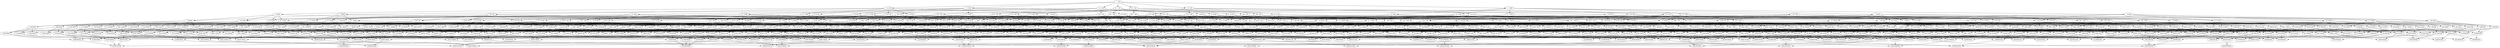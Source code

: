 digraph {
"X...OO.OX" -> "XX..OO.OX"
"X...OO.OX" -> "X..XOO.OX"
"X...OO.OX" -> "X...OOXOX"
"X...OO.OX" -> "X.X.OO.OX"
"OO..X.XOX" -> "OO..XOXOX"
"OO..X.XOX" -> "OO.OX.XOX"
"OO..X.XOX" -> "OOO.X.XOX"
"OXX.OO.OX" -> "OXXXOO.OX"
"OXX.OO.OX" -> "OXX.OOXOX"
"..OX.O.OX" -> "X.OX.O.OX"
"..OX.O.OX" -> "..OXXO.OX"
"..OX.O.OX" -> ".XOX.O.OX"
"..OX.O.OX" -> "..OX.OXOX"
"XOOO.X.OX" -> "XOOOXX.OX"
"XOOO.X.OX" -> "XOOO.XXOX"
"O..X.O.OX" -> "O..XXO.OX"
"O..X.O.OX" -> "O.XX.O.OX"
"O..X.O.OX" -> "OX.X.O.OX"
"O..X.O.OX" -> "O..X.OXOX"
"XO.....OX" -> "XOO....OX"
"XO.....OX" -> "XO.O...OX"
"XO.....OX" -> "XO..O..OX"
"XO.....OX" -> "XO...O.OX"
"XO.....OX" -> "XO....OOX"
"..XOO..OX" -> ".XXOO..OX"
"..XOO..OX" -> "..XOOX.OX"
"..XOO..OX" -> "X.XOO..OX"
"..XOO..OX" -> "..XOO.XOX"
"X.O..OXOX" -> "X.OO.OXOX"
"X.O..OXOX" -> "X.O.OOXOX"
"X.O..OXOX" -> "XOO..OXOX"
"O.OOX.XOX" -> "OXOOX.XOX"
"O.OOX.XOX" -> "O.OOXXXOX"
"..X.XOOOX" -> ".OX.XOOOX"
"..X.XOOOX" -> "..XOXOOOX"
"..X.XOOOX" -> "O.X.XOOOX"
".OXO..XOX" -> ".OXO.OXOX"
".OXO..XOX" -> ".OXOO.XOX"
".OXO..XOX" -> "OOXO..XOX"
"..O.OX.OX" -> "X.O.OX.OX"
"..O.OX.OX" -> "..O.OXXOX"
"..O.OX.OX" -> "..OXOX.OX"
"..O.OX.OX" -> ".XO.OX.OX"
"..OX...OX" -> "O.OX...OX"
"..OX...OX" -> ".OOX...OX"
"..OX...OX" -> "..OXO..OX"
"..OX...OX" -> "..OX.O.OX"
"..OX...OX" -> "..OX..OOX"
"..XXO.OOX" -> ".OXXO.OOX"
"..XXO.OOX" -> "O.XXO.OOX"
"..XXO.OOX" -> "..XXOOOOX"
"O.OO.XXOX" -> "OXOO.XXOX"
"O.OO.XXOX" -> "O.OOXXXOX"
"X.O.OX.OX" -> "X.O.OXOOX"
"X.O.OX.OX" -> "XOO.OX.OX"
"X.O.OX.OX" -> "X.OOOX.OX"
"O.X.X.OOX" -> "OOX.X.OOX"
"O.X.X.OOX" -> "O.X.XOOOX"
"O.X.X.OOX" -> "O.XOX.OOX"
"..O.X..OX" -> "O.O.X..OX"
"..O.X..OX" -> ".OO.X..OX"
"..O.X..OX" -> "..OOX..OX"
"..O.X..OX" -> "..O.XO.OX"
"..O.X..OX" -> "..O.X.OOX"
"X.O.O.XOX" -> "XOO.O.XOX"
"X.O.O.XOX" -> "X.OOO.XOX"
"X.O.O.XOX" -> "X.O.OOXOX"
".X....OOX" -> "OX....OOX"
".X....OOX" -> ".XO...OOX"
".X....OOX" -> ".X.O..OOX"
".X....OOX" -> ".X..O.OOX"
".X....OOX" -> ".X...OOOX"
"X..O..OOX" -> "X.XO..OOX"
"X..O..OOX" -> "X..OX.OOX"
"X..O..OOX" -> "XX.O..OOX"
"X..O..OOX" -> "X..O.XOOX"
"...XO..OX" -> "O..XO..OX"
"...XO..OX" -> ".O.XO..OX"
"...XO..OX" -> "..OXO..OX"
"...XO..OX" -> "...XOO.OX"
"...XO..OX" -> "...XO.OOX"
"OX.OXOXOX" -> "OXOOXOXOX"
"XOOO..XOX" -> "XOOOX.XOX"
"XOOO..XOX" -> "XOOO.XXOX"
".XOX.O.OX" -> "OXOX.O.OX"
".XOX.O.OX" -> ".XOXOO.OX"
".XOX.O.OX" -> ".XOX.OOOX"
"O...OXXOX" -> "OO..OXXOX"
"O...OXXOX" -> "O.O.OXXOX"
"O...OXXOX" -> "O..OOXXOX"
".....XOOX" -> "O....XOOX"
".....XOOX" -> ".O...XOOX"
".....XOOX" -> "..O..XOOX"
".....XOOX" -> "...O.XOOX"
".....XOOX" -> "....OXOOX"
".O...OXOX" -> "XO...OXOX"
".O...OXOX" -> ".O.X.OXOX"
".O...OXOX" -> ".OX..OXOX"
".O...OXOX" -> ".O..XOXOX"
"X.OX.OOOX" -> "XXOX.OOOX"
"X.OX.OOOX" -> "X.OXXOOOX"
".X.O..OOX" -> ".X.OX.OOX"
".X.O..OOX" -> ".XXO..OOX"
".X.O..OOX" -> ".X.O.XOOX"
".X.O..OOX" -> "XX.O..OOX"
"..OXO..OX" -> "..OXO.XOX"
"..OXO..OX" -> ".XOXO..OX"
"..OXO..OX" -> "..OXOX.OX"
"..OXO..OX" -> "X.OXO..OX"
"OOXXXO.OX" -> "OOXXXOOOX"
".X...O.OX" -> "OX...O.OX"
".X...O.OX" -> ".XO..O.OX"
".X...O.OX" -> ".X.O.O.OX"
".X...O.OX" -> ".X..OO.OX"
".X...O.OX" -> ".X...OOOX"
"OXOOX..OX" -> "OXOOX.XOX"
"OXOOX..OX" -> "OXOOXX.OX"
"OX.OX..OX" -> "OXOOX..OX"
"OX.OX..OX" -> "OX.OX.OOX"
"OX.OX..OX" -> "OX.OXO.OX"
"OOX..OXOX" -> "OOXX.OXOX"
"OOX..OXOX" -> "OOX.XOXOX"
"OXOO..XOX" -> "OXOOX.XOX"
"OXOO..XOX" -> "OXOO.XXOX"
"..X.O.OOX" -> "..X.OXOOX"
"..X.O.OOX" -> ".XX.O.OOX"
"..X.O.OOX" -> "..XXO.OOX"
"..X.O.OOX" -> "X.X.O.OOX"
"....OX.OX" -> "O...OX.OX"
"....OX.OX" -> ".O..OX.OX"
"....OX.OX" -> "..O.OX.OX"
"....OX.OX" -> "...OOX.OX"
"....OX.OX" -> "....OXOOX"
"OX.O...OX" -> "OXXO...OX"
"OX.O...OX" -> "OX.O.X.OX"
"OX.O...OX" -> "OX.O..XOX"
"OX.O...OX" -> "OX.OX..OX"
"X.XO.O.OX" -> "X.XO.OOOX"
"X.XO.O.OX" -> "XOXO.O.OX"
"X.XO.O.OX" -> "X.XOOO.OX"
".OOXX..OX" -> ".OOXX.OOX"
".OOXX..OX" -> ".OOXXO.OX"
".OOXX..OX" -> "OOOXX..OX"
"OO.XXOXOX" -> "OOOXXOXOX"
".OOOXX.OX" -> "XOOOXX.OX"
".OOOXX.OX" -> ".OOOXXXOX"
".XO....OX" -> "OXO....OX"
".XO....OX" -> ".XOO...OX"
".XO....OX" -> ".XO.O..OX"
".XO....OX" -> ".XO..O.OX"
".XO....OX" -> ".XO...OOX"
"O.XXOOXOX" -> "OOXXOOXOX"
"X..XOOOOX" -> "XX.XOOOOX"
"X..XOOOOX" -> "X.XXOOOOX"
"OXOXO..OX" -> "OXOXOX.OX"
"OXOXO..OX" -> "OXOXO.XOX"
"O....OXOX" -> "OX...OXOX"
"O....OXOX" -> "O.X..OXOX"
"O....OXOX" -> "O..X.OXOX"
"O....OXOX" -> "O...XOXOX"
"OO.XX..OX" -> "OO.XX.OOX"
"OO.XX..OX" -> "OO.XXO.OX"
"OO.XX..OX" -> "OOOXX..OX"
"OXO.XXOOX" -> "OXOOXXOOX"
".....OXOX" -> "O....OXOX"
".....OXOX" -> ".O...OXOX"
".....OXOX" -> "..O..OXOX"
".....OXOX" -> "...O.OXOX"
".....OXOX" -> "....OOXOX"
"XOO...XOX" -> "XOOO..XOX"
"XOO...XOX" -> "XOO.O.XOX"
"XOO...XOX" -> "XOO..OXOX"
"..OX.OXOX" -> "O.OX.OXOX"
"..OX.OXOX" -> "..OXOOXOX"
"..OX.OXOX" -> ".OOX.OXOX"
".X..OOXOX" -> "OX..OOXOX"
".X..OOXOX" -> ".X.OOOXOX"
".X..OOXOX" -> ".XO.OOXOX"
"XXO.OO.OX" -> "XXOXOO.OX"
"XXO.OO.OX" -> "XXO.OOXOX"
"..OXXOOOX" -> ".XOXXOOOX"
"..OXXOOOX" -> "X.OXXOOOX"
"...O.XOOX" -> ".X.O.XOOX"
"...O.XOOX" -> "..XO.XOOX"
"...O.XOOX" -> "X..O.XOOX"
"...O.XOOX" -> "...OXXOOX"
"O.X....OX" -> "OOX....OX"
"O.X....OX" -> "O.XO...OX"
"O.X....OX" -> "O.X.O..OX"
"O.X....OX" -> "O.X..O.OX"
"O.X....OX" -> "O.X...OOX"
"XOXO..OOX" -> "XOXOX.OOX"
"XOXO..OOX" -> "XOXO.XOOX"
".XOO..XOX" -> "OXOO..XOX"
".XOO..XOX" -> ".XOO.OXOX"
".XOO..XOX" -> ".XOOO.XOX"
"O..OX.XOX" -> "OO.OX.XOX"
"O..OX.XOX" -> "O.OOX.XOX"
"O..OX.XOX" -> "O..OXOXOX"
"XXOXOO.OX" -> "XXOXOOOOX"
"....OOXOX" -> "X...OOXOX"
"....OOXOX" -> "..X.OOXOX"
"....OOXOX" -> ".X..OOXOX"
"....OOXOX" -> "...XOOXOX"
"OXOO.X.OX" -> "OXOOXX.OX"
"OXOO.X.OX" -> "OXOO.XXOX"
"XXOO.XOOX" -> "XXOOOXOOX"
"O.XOX..OX" -> "O.XOXO.OX"
"O.XOX..OX" -> "O.XOX.OOX"
"O.XOX..OX" -> "OOXOX..OX"
"OXOX.O.OX" -> "OXOXXO.OX"
"OXOX.O.OX" -> "OXOX.OXOX"
"OO...XXOX" -> "OO..OXXOX"
"OO...XXOX" -> "OO.O.XXOX"
"OO...XXOX" -> "OOO..XXOX"
"O..XO.XOX" -> "O..XOOXOX"
"O..XO.XOX" -> "OO.XO.XOX"
"O..XO.XOX" -> "O.OXO.XOX"
"OX..XO.OX" -> "OXO.XO.OX"
"OX..XO.OX" -> "OX..XOOOX"
"OX..XO.OX" -> "OX.OXO.OX"
"....O..OX" -> "X...O..OX"
"....O..OX" -> ".X..O..OX"
"....O..OX" -> "..X.O..OX"
"....O..OX" -> "...XO..OX"
"....O..OX" -> "....OX.OX"
"....O..OX" -> "....O.XOX"
".XO.O.XOX" -> ".XOOO.XOX"
".XO.O.XOX" -> "OXO.O.XOX"
".XO.O.XOX" -> ".XO.OOXOX"
"OXO..X.OX" -> "OXOO.X.OX"
"OXO..X.OX" -> "OXO.OX.OX"
"OXO..X.OX" -> "OXO..XOOX"
"OXO..XOOX" -> "OXO.XXOOX"
"OXO..XOOX" -> "OXOX.XOOX"
".OX.XOOOX" -> "XOX.XOOOX"
".OX.XOOOX" -> ".OXXXOOOX"
"....XOOOX" -> ".X..XOOOX"
"....XOOOX" -> "..X.XOOOX"
"....XOOOX" -> "...XXOOOX"
"....XOOOX" -> "X...XOOOX"
"OXO.OX.OX" -> "OXO.OXXOX"
"OXO.OX.OX" -> "OXOXOX.OX"
".XX.O.OOX" -> ".XXOO.OOX"
".XX.O.OOX" -> "OXX.O.OOX"
".XX.O.OOX" -> ".XX.OOOOX"
"X.X.O.OOX" -> "XOX.O.OOX"
"X.X.O.OOX" -> "X.XOO.OOX"
"X.X.O.OOX" -> "X.X.OOOOX"
"OOXX.OXOX" -> "OOXXOOXOX"
"...OO.XOX" -> "X..OO.XOX"
"...OO.XOX" -> "..XOO.XOX"
"...OO.XOX" -> "...OOXXOX"
"...OO.XOX" -> ".X.OO.XOX"
".O....XOX" -> "OO....XOX"
".O....XOX" -> ".OO...XOX"
".O....XOX" -> ".O.O..XOX"
".O....XOX" -> ".O..O.XOX"
".O....XOX" -> ".O...OXOX"
"O..OXOXOX" -> "OX.OXOXOX"
"O..OXOXOX" -> "O.XOXOXOX"
"...OX.OOX" -> ".X.OX.OOX"
"...OX.OOX" -> "..XOX.OOX"
"...OX.OOX" -> "X..OX.OOX"
"...OX.OOX" -> "...OXXOOX"
".OX..O.OX" -> ".OX..OXOX"
".OX..O.OX" -> ".OXX.O.OX"
".OX..O.OX" -> ".OX.XO.OX"
".OX..O.OX" -> "XOX..O.OX"
"O....X.OX" -> "OO...X.OX"
"O....X.OX" -> "O.O..X.OX"
"O....X.OX" -> "O..O.X.OX"
"O....X.OX" -> "O...OX.OX"
"O....X.OX" -> "O....XOOX"
"O.OXO.XOX" -> "OXOXO.XOX"
"O.OXO.XOX" -> "O.OXOXXOX"
"O..XXOOOX" -> "OX.XXOOOX"
"O..XXOOOX" -> "O.XXXOOOX"
"XXOOO..OX" -> "XXOOO.XOX"
"XXOOO..OX" -> "XXOOOX.OX"
".XO..O.OX" -> ".XO..OXOX"
".XO..O.OX" -> ".XOX.O.OX"
".XO..O.OX" -> ".XO.XO.OX"
".XO..O.OX" -> "XXO..O.OX"
".XOO...OX" -> "XXOO...OX"
".XOO...OX" -> ".XOO.X.OX"
".XOO...OX" -> ".XOOX..OX"
".XOO...OX" -> ".XOO..XOX"
"X.X..OOOX" -> "X.XO.OOOX"
"X.X..OOOX" -> "X.X.OOOOX"
"X.X..OOOX" -> "XOX..OOOX"
"X.OOOX.OX" -> "X.OOOXXOX"
"X.OOOX.OX" -> "XXOOOX.OX"
"O.OX.XOOX" -> "OXOX.XOOX"
"O.OX.XOOX" -> "O.OXXXOOX"
".XOOXOXOX" -> "OXOOXOXOX"
".XO.OOXOX" -> ".XOXOOXOX"
".XO.OOXOX" -> "XXO.OOXOX"
".XXXOOOOX" -> "OXXXOOOOX"
"X.XOO..OX" -> "X.XOOO.OX"
"X.XOO..OX" -> "X.XOO.OOX"
"X.XOO..OX" -> "XOXOO..OX"
"OXO.X.OOX" -> "OXOXX.OOX"
"OXO.X.OOX" -> "OXO.XXOOX"
".O.O..XOX" -> ".O.O.XXOX"
".O.O..XOX" -> ".OXO..XOX"
".O.O..XOX" -> ".O.OX.XOX"
".O.O..XOX" -> "XO.O..XOX"
"..O.XO.OX" -> "X.O.XO.OX"
"..O.XO.OX" -> "..OXXO.OX"
"..O.XO.OX" -> "..O.XOXOX"
"..O.XO.OX" -> ".XO.XO.OX"
"OXX.O..OX" -> "OXX.O.OOX"
"OXX.O..OX" -> "OXXOO..OX"
"OXX.O..OX" -> "OXX.OO.OX"
"OXO.O.XOX" -> "OXO.OXXOX"
"OXO.O.XOX" -> "OXOXO.XOX"
"O.OXXO.OX" -> "OXOXXO.OX"
"O.OXXO.OX" -> "O.OXXOXOX"
"OX.OOXXOX" -> "OXOOOXXOX"
".OXX.O.OX" -> "OOXX.O.OX"
".OXX.O.OX" -> ".OXX.OOOX"
".OXX.O.OX" -> ".OXXOO.OX"
"XXOO..OOX" -> "XXOOX.OOX"
"XXOO..OOX" -> "XXOO.XOOX"
".OX.X.OOX" -> ".OX.XOOOX"
".OX.X.OOX" -> "OOX.X.OOX"
".OX.X.OOX" -> ".OXOX.OOX"
"OOX.XO.OX" -> "OOXXXO.OX"
"OOX.XO.OX" -> "OOX.XOXOX"
"...XO.OOX" -> "...XOXOOX"
"...XO.OOX" -> "X..XO.OOX"
"...XO.OOX" -> "..XXO.OOX"
"...XO.OOX" -> ".X.XO.OOX"
"OXO.XO.OX" -> "OXOXXO.OX"
"OXO.XO.OX" -> "OXO.XOXOX"
"OXXO.O.OX" -> "OXXO.OXOX"
"OXXO.O.OX" -> "OXXOXO.OX"
"X.X.OO.OX" -> "X.XOOO.OX"
"X.X.OO.OX" -> "X.X.OOOOX"
"X.X.OO.OX" -> "XOX.OO.OX"
"X....OOOX" -> "XX...OOOX"
"X....OOOX" -> "X..X.OOOX"
"X....OOOX" -> "X.X..OOOX"
"X....OOOX" -> "X...XOOOX"
"..OOX..OX" -> "X.OOX..OX"
"..OOX..OX" -> "..OOXX.OX"
"..OOX..OX" -> ".XOOX..OX"
"..OOX..OX" -> "..OOX.XOX"
".XXOO..OX" -> ".XXOO.OOX"
".XXOO..OX" -> ".XXOOO.OX"
".XXOO..OX" -> "OXXOO..OX"
".XOXXOOOX" -> "OXOXXOOOX"
"XO.O.X.OX" -> "XOOO.X.OX"
"XO.O.X.OX" -> "XO.O.XOOX"
"XO.O.X.OX" -> "XO.OOX.OX"
"..XO..OOX" -> "X.XO..OOX"
"..XO..OOX" -> "..XOX.OOX"
"..XO..OOX" -> "..XO.XOOX"
"..XO..OOX" -> ".XXO..OOX"
"O.OOXX.OX" -> "OXOOXX.OX"
"O.OOXX.OX" -> "O.OOXXXOX"
".X.O.O.OX" -> "XX.O.O.OX"
".X.O.O.OX" -> ".X.O.OXOX"
".X.O.O.OX" -> ".XXO.O.OX"
".X.O.O.OX" -> ".X.OXO.OX"
"X.O....OX" -> "XOO....OX"
"X.O....OX" -> "X.OO...OX"
"X.O....OX" -> "X.O.O..OX"
"X.O....OX" -> "X.O..O.OX"
"X.O....OX" -> "X.O...OOX"
".OXXXOOOX" -> "OOXXXOOOX"
"...XOOXOX" -> "O..XOOXOX"
"...XOOXOX" -> "..OXOOXOX"
"...XOOXOX" -> ".O.XOOXOX"
"X...OXOOX" -> "XO..OXOOX"
"X...OXOOX" -> "X.O.OXOOX"
"X...OXOOX" -> "X..OOXOOX"
"O.OX.X.OX" -> "O.OX.XOOX"
"O.OX.X.OX" -> "OOOX.X.OX"
"O.OX.X.OX" -> "O.OXOX.OX"
".OO..XXOX" -> ".OO.OXXOX"
".OO..XXOX" -> ".OOO.XXOX"
".OO..XXOX" -> "OOO..XXOX"
"X..OO..OX" -> "XX.OO..OX"
"X..OO..OX" -> "X..OOX.OX"
"X..OO..OX" -> "X..OO.XOX"
"X..OO..OX" -> "X.XOO..OX"
"X.X.OOOOX" -> "X.XXOOOOX"
"X.X.OOOOX" -> "XXX.OOOOX"
"..XOO.XOX" -> "O.XOO.XOX"
"..XOO.XOX" -> "..XOOOXOX"
"..XOO.XOX" -> ".OXOO.XOX"
"....XO.OX" -> "O...XO.OX"
"....XO.OX" -> ".O..XO.OX"
"....XO.OX" -> "..O.XO.OX"
"....XO.OX" -> "...OXO.OX"
"....XO.OX" -> "....XOOOX"
".OO.X.XOX" -> ".OOOX.XOX"
".OO.X.XOX" -> "OOO.X.XOX"
".OO.X.XOX" -> ".OO.XOXOX"
"XO...O.OX" -> "XO...OXOX"
"XO...O.OX" -> "XO..XO.OX"
"XO...O.OX" -> "XO.X.O.OX"
"XO...O.OX" -> "XOX..O.OX"
"OX.OO.XOX" -> "OX.OOXXOX"
"OX.OO.XOX" -> "OXXOO.XOX"
"OXO...XOX" -> "OXOO..XOX"
"OXO...XOX" -> "OXO.O.XOX"
"OXO...XOX" -> "OXO..OXOX"
"X.O..XOOX" -> "X.O.OXOOX"
"X.O..XOOX" -> "XOO..XOOX"
"X.O..XOOX" -> "X.OO.XOOX"
"..O.X.OOX" -> "X.O.X.OOX"
"..O.X.OOX" -> "..O.XXOOX"
"..O.X.OOX" -> "..OXX.OOX"
"..O.X.OOX" -> ".XO.X.OOX"
"OO..XXOOX" -> "OOX.XXOOX"
"OO..XXOOX" -> "OO.XXXOOX"
".XX.OO.OX" -> ".XX.OOOOX"
".XX.OO.OX" -> ".XXOOO.OX"
".XX.OO.OX" -> "OXX.OO.OX"
".XO..XOOX" -> ".XOO.XOOX"
".XO..XOOX" -> "OXO..XOOX"
".XO..XOOX" -> ".XO.OXOOX"
".O..X..OX" -> "OO..X..OX"
".O..X..OX" -> ".OO.X..OX"
".O..X..OX" -> ".O.OX..OX"
".O..X..OX" -> ".O..XO.OX"
".O..X..OX" -> ".O..X.OOX"
"XOOO.XXOX" -> "XOOOOXXOX"
"OX.X.O.OX" -> "OX.XOO.OX"
"OX.X.O.OX" -> "OX.X.OOOX"
"OX.X.O.OX" -> "OXOX.O.OX"
"OX.XOO.OX" -> "OXXXOO.OX"
"OX.XOO.OX" -> "OX.XOOXOX"
"O.OXOXXOX" -> "OOOXOXXOX"
"XO.X..OOX" -> "XO.X.OOOX"
"XO.X..OOX" -> "XO.XO.OOX"
"XO.X..OOX" -> "XOOX..OOX"
"XX..O.OOX" -> "XX.OO.OOX"
"XX..O.OOX" -> "XXO.O.OOX"
"XX..O.OOX" -> "XX..OOOOX"
"OXO....OX" -> "OXO...XOX"
"OXO....OX" -> "OXOX...OX"
"OXO....OX" -> "OXO..X.OX"
"OXO....OX" -> "OXO.X..OX"
"O..O.X.OX" -> "OX.O.X.OX"
"O..O.X.OX" -> "O.XO.X.OX"
"O..O.X.OX" -> "O..O.XXOX"
"O..O.X.OX" -> "O..OXX.OX"
".XOOO.XOX" -> ".XOOOXXOX"
".XOOO.XOX" -> "XXOOO.XOX"
".....O.OX" -> "X....O.OX"
".....O.OX" -> ".X...O.OX"
".....O.OX" -> "..X..O.OX"
".....O.OX" -> "...X.O.OX"
".....O.OX" -> "....XO.OX"
".....O.OX" -> ".....OXOX"
"O.O..X.OX" -> "O.O..XXOX"
"O.O..X.OX" -> "OXO..X.OX"
"O.O..X.OX" -> "O.O.XX.OX"
"O.O..X.OX" -> "O.OX.X.OX"
"..X.OOXOX" -> "O.X.OOXOX"
"..X.OOXOX" -> "..XOOOXOX"
"..X.OOXOX" -> ".OX.OOXOX"
"O..XX.OOX" -> "OO.XX.OOX"
"O..XX.OOX" -> "O.OXX.OOX"
"O..XX.OOX" -> "O..XXOOOX"
"O...XOXOX" -> "OO..XOXOX"
"O...XOXOX" -> "O.O.XOXOX"
"O...XOXOX" -> "O..OXOXOX"
".OOX.XOOX" -> "XOOX.XOOX"
".OOX.XOOX" -> ".OOXXXOOX"
"OOXX..OOX" -> "OOXXX.OOX"
"OOXX..OOX" -> "OOXX.XOOX"
"..XO.O.OX" -> ".XXO.O.OX"
"..XO.O.OX" -> "..XO.OXOX"
"..XO.O.OX" -> "..XOXO.OX"
"..XO.O.OX" -> "X.XO.O.OX"
"XXOOOX.OX" -> "XXOOOXOOX"
".OOX..XOX" -> ".OOX.OXOX"
".OOX..XOX" -> ".OOXO.XOX"
".OOX..XOX" -> "OOOX..XOX"
".OXO.OXOX" -> ".OXOXOXOX"
".OXO.OXOX" -> "XOXO.OXOX"
"OO...X.OX" -> "OOX..X.OX"
"OO...X.OX" -> "OO..XX.OX"
"OO...X.OX" -> "OO.X.X.OX"
"OO...X.OX" -> "OO...XXOX"
".XOOX.OOX" -> "XXOOX.OOX"
".XOOX.OOX" -> ".XOOXXOOX"
".XOX..OOX" -> "OXOX..OOX"
".XOX..OOX" -> ".XOX.OOOX"
".XOX..OOX" -> ".XOXO.OOX"
"XXOO...OX" -> "XXOO..OOX"
"XXOO...OX" -> "XXOO.O.OX"
"XXOO...OX" -> "XXOOO..OX"
"X.OXOO.OX" -> "X.OXOOXOX"
"X.OXOO.OX" -> "XXOXOO.OX"
"OX..O.XOX" -> "OX.OO.XOX"
"OX..O.XOX" -> "OXO.O.XOX"
"OX..O.XOX" -> "OX..OOXOX"
".OXX.OOOX" -> "XOXX.OOOX"
".OXX.OOOX" -> ".OXXXOOOX"
"O.O.X.XOX" -> "OOO.X.XOX"
"O.O.X.XOX" -> "O.O.XOXOX"
"O.O.X.XOX" -> "O.OOX.XOX"
".OXOX.OOX" -> "XOXOX.OOX"
".OXOX.OOX" -> ".OXOXXOOX"
"O.O..XXOX" -> "O.O.OXXOX"
"O.O..XXOX" -> "OOO..XXOX"
"O.O..XXOX" -> "O.OO.XXOX"
".O.X...OX" -> "OO.X...OX"
".O.X...OX" -> ".OOX...OX"
".O.X...OX" -> ".O.XO..OX"
".O.X...OX" -> ".O.X.O.OX"
".O.X...OX" -> ".O.X..OOX"
"X.OXO..OX" -> "XOOXO..OX"
"X.OXO..OX" -> "X.OXO.OOX"
"X.OXO..OX" -> "X.OXOO.OX"
"O..OXX.OX" -> "OO.OXX.OX"
"O..OXX.OX" -> "O.OOXX.OX"
"O..OXX.OX" -> "O..OXXOOX"
"X.OX.O.OX" -> "X.OXOO.OX"
"X.OX.O.OX" -> "X.OX.OOOX"
"X.OX.O.OX" -> "XOOX.O.OX"
"OXX..O.OX" -> "OXXO.O.OX"
"OXX..O.OX" -> "OXX.OO.OX"
"OXX..O.OX" -> "OXX..OOOX"
"...XXOOOX" -> "..OXXOOOX"
"...XXOOOX" -> ".O.XXOOOX"
"...XXOOOX" -> "O..XXOOOX"
"O..OOXXOX" -> "OX.OOXXOX"
"O..OOXXOX" -> "O.XOOXXOX"
"X.O...OOX" -> "X.O..XOOX"
"X.O...OOX" -> "X.OX..OOX"
"X.O...OOX" -> "X.O.X.OOX"
"X.O...OOX" -> "XXO...OOX"
"O.XOO.XOX" -> "O.XOOXXOX"
"O.XOO.XOX" -> "OXXOO.XOX"
"O.....XOX" -> "OO....XOX"
"O.....XOX" -> "O.O...XOX"
"O.....XOX" -> "O..O..XOX"
"O.....XOX" -> "O...O.XOX"
"O.....XOX" -> "O....OXOX"
"..OXO.XOX" -> ".OOXO.XOX"
"..OXO.XOX" -> "..OXOOXOX"
"..OXO.XOX" -> "O.OXO.XOX"
"O..XOX.OX" -> "O..XOXOOX"
"O..XOX.OX" -> "OO.XOX.OX"
"O..XOX.OX" -> "O.OXOX.OX"
"OOX....OX" -> "OOXX...OX"
"OOX....OX" -> "OOX..X.OX"
"OOX....OX" -> "OOX.X..OX"
"OOX....OX" -> "OOX...XOX"
"O.O.XOXOX" -> "OXO.XOXOX"
"O.O.XOXOX" -> "O.OXXOXOX"
"O.OXX.OOX" -> "OXOXX.OOX"
"O.OXX.OOX" -> "O.OXXXOOX"
"....X.OOX" -> "O...X.OOX"
"....X.OOX" -> ".O..X.OOX"
"....X.OOX" -> "..O.X.OOX"
"....X.OOX" -> "...OX.OOX"
"....X.OOX" -> "....XOOOX"
"O.XXOO.OX" -> "OXXXOO.OX"
"O.XXOO.OX" -> "O.XXOOXOX"
".OO.XX.OX" -> ".OO.XXOOX"
".OO.XX.OX" -> ".OOOXX.OX"
".OO.XX.OX" -> "OOO.XX.OX"
".O.OXXOOX" -> "XO.OXXOOX"
".O.OXXOOX" -> ".OXOXXOOX"
".X..OXOOX" -> ".X.OOXOOX"
".X..OXOOX" -> ".XO.OXOOX"
".X..OXOOX" -> "OX..OXOOX"
"X.XO.OOOX" -> "XXXO.OOOX"
"X.XO.OOOX" -> "X.XOXOOOX"
".......OX" -> "O......OX"
".......OX" -> ".O.....OX"
".......OX" -> "..O....OX"
".......OX" -> "...O...OX"
".......OX" -> "....O..OX"
".......OX" -> ".....O.OX"
".......OX" -> "......OOX"
"OO....XOX" -> "OO.X..XOX"
"OO....XOX" -> "OO..X.XOX"
"OO....XOX" -> "OOX...XOX"
"OO....XOX" -> "OO...XXOX"
"OX...OXOX" -> "OX..OOXOX"
"OX...OXOX" -> "OX.O.OXOX"
"OX...OXOX" -> "OXO..OXOX"
".O.XX.OOX" -> "OO.XX.OOX"
".O.XX.OOX" -> ".O.XXOOOX"
".O.XX.OOX" -> ".OOXX.OOX"
"OXXOO..OX" -> "OXXOO.XOX"
"OXXOO..OX" -> "OXXOOX.OX"
"...XOO.OX" -> "X..XOO.OX"
"...XOO.OX" -> "..XXOO.OX"
"...XOO.OX" -> ".X.XOO.OX"
"...XOO.OX" -> "...XOOXOX"
"OX.XOOXOX" -> "OXOXOOXOX"
"..OO..XOX" -> "X.OO..XOX"
"..OO..XOX" -> "..OOX.XOX"
"..OO..XOX" -> "..OO.XXOX"
"..OO..XOX" -> ".XOO..XOX"
"O...O.XOX" -> "O..XO.XOX"
"O...O.XOX" -> "OX..O.XOX"
"O...O.XOX" -> "O.X.O.XOX"
"O...O.XOX" -> "O...OXXOX"
"...O..XOX" -> "O..O..XOX"
"...O..XOX" -> ".O.O..XOX"
"...O..XOX" -> "..OO..XOX"
"...O..XOX" -> "...OO.XOX"
"...O..XOX" -> "...O.OXOX"
"OXX.OOXOX" -> "OXXOOOXOX"
"....OXOOX" -> "...XOXOOX"
"....OXOOX" -> ".X..OXOOX"
"....OXOOX" -> "..X.OXOOX"
"....OXOOX" -> "X...OXOOX"
"X.OO.XOOX" -> "X.OOXXOOX"
"X.OO.XOOX" -> "XXOO.XOOX"
"OX..X.OOX" -> "OX.OX.OOX"
"OX..X.OOX" -> "OX..XOOOX"
"OX..X.OOX" -> "OXO.X.OOX"
"XO.X.OOOX" -> "XOXX.OOOX"
"XO.X.OOOX" -> "XO.XXOOOX"
"..OXX.OOX" -> ".OOXX.OOX"
"..OXX.OOX" -> "O.OXX.OOX"
"..OXX.OOX" -> "..OXXOOOX"
"...XOXOOX" -> "..OXOXOOX"
"...XOXOOX" -> ".O.XOXOOX"
"...XOXOOX" -> "O..XOXOOX"
"X...O.OOX" -> "XX..O.OOX"
"X...O.OOX" -> "X...OXOOX"
"X...O.OOX" -> "X..XO.OOX"
"X...O.OOX" -> "X.X.O.OOX"
"OX.....OX" -> "OXO....OX"
"OX.....OX" -> "OX.O...OX"
"OX.....OX" -> "OX..O..OX"
"OX.....OX" -> "OX...O.OX"
"OX.....OX" -> "OX....OOX"
"OO.X.XOOX" -> "OO.XXXOOX"
"OO.X.XOOX" -> "OOXX.XOOX"
".XO.X.OOX" -> ".XO.XOOOX"
".XO.X.OOX" -> ".XOOX.OOX"
".XO.X.OOX" -> "OXO.X.OOX"
".XX.OOOOX" -> ".XXXOOOOX"
".XX.OOOOX" -> "XXX.OOOOX"
"OXOX...OX" -> "OXOX..OOX"
"OXOX...OX" -> "OXOX.O.OX"
"OXOX...OX" -> "OXOXO..OX"
"...X.OOOX" -> "X..X.OOOX"
"...X.OOOX" -> "..XX.OOOX"
"...X.OOOX" -> "...XXOOOX"
"...X.OOOX" -> ".X.X.OOOX"
"OX.X..OOX" -> "OXOX..OOX"
"OX.X..OOX" -> "OX.XO.OOX"
"OX.X..OOX" -> "OX.X.OOOX"
"OOXX...OX" -> "OOXX..OOX"
"OOXX...OX" -> "OOXX.O.OX"
"OOXX...OX" -> "OOXXO..OX"
".O.XXO.OX" -> ".O.XXOOOX"
".O.XXO.OX" -> "OO.XXO.OX"
".O.XXO.OX" -> ".OOXXO.OX"
"X..O.XOOX" -> "XO.O.XOOX"
"X..O.XOOX" -> "X.OO.XOOX"
"X..O.XOOX" -> "X..OOXOOX"
"...X..OOX" -> "O..X..OOX"
"...X..OOX" -> ".O.X..OOX"
"...X..OOX" -> "..OX..OOX"
"...X..OOX" -> "...XO.OOX"
"...X..OOX" -> "...X.OOOX"
"OO..X..OX" -> "OO.XX..OX"
"OO..X..OX" -> "OO..XX.OX"
"OO..X..OX" -> "OOX.X..OX"
"OO..X..OX" -> "OO..X.XOX"
"OO.OXXXOX" -> "OOOOXXXOX"
".XXOXOOOX" -> "OXXOXOOOX"
".OOOXXXOX" -> "OOOOXXXOX"
"XOO....OX" -> "XOO.X..OX"
"XOO....OX" -> "XOO..X.OX"
"XOO....OX" -> "XOOX...OX"
"XOO....OX" -> "XOO...XOX"
"XX.O.OOOX" -> "XXXO.OOOX"
"XX.O.OOOX" -> "XX.OXOOOX"
".O.OXOXOX" -> "XO.OXOXOX"
".O.OXOXOX" -> ".OXOXOXOX"
"..X.O..OX" -> "O.X.O..OX"
"..X.O..OX" -> ".OX.O..OX"
"..X.O..OX" -> "..XOO..OX"
"..X.O..OX" -> "..X.OO.OX"
"..X.O..OX" -> "..X.O.OOX"
".XO.O..OX" -> ".XO.O.XOX"
".XO.O..OX" -> "XXO.O..OX"
".XO.O..OX" -> ".XOXO..OX"
".XO.O..OX" -> ".XO.OX.OX"
"X..X.OOOX" -> "X..XOOOOX"
"X..X.OOOX" -> "X.OX.OOOX"
"X..X.OOOX" -> "XO.X.OOOX"
"O.X.O.XOX" -> "O.XOO.XOX"
"O.X.O.XOX" -> "O.X.OOXOX"
"O.X.O.XOX" -> "OOX.O.XOX"
"XOXO.OXOX" -> "XOXOOOXOX"
"XXOO.OXOX" -> "XXOOOOXOX"
"O.O.XXOOX" -> "OXO.XXOOX"
"O.O.XXOOX" -> "O.OXXXOOX"
"XO.X.O.OX" -> "XO.X.OOOX"
"XO.X.O.OX" -> "XOOX.O.OX"
"XO.X.O.OX" -> "XO.XOO.OX"
"O......OX" -> "OX.....OX"
"O......OX" -> "O.X....OX"
"O......OX" -> "O..X...OX"
"O......OX" -> "O...X..OX"
"O......OX" -> "O....X.OX"
"O......OX" -> "O.....XOX"
"XO...OXOX" -> "XO..OOXOX"
"XO...OXOX" -> "XO.O.OXOX"
"XO...OXOX" -> "XOO..OXOX"
"OOXO..XOX" -> "OOXOX.XOX"
"OOXO..XOX" -> "OOXO.XXOX"
"XX...OOOX" -> "XX..OOOOX"
"XX...OOOX" -> "XX.O.OOOX"
"XX...OOOX" -> "XXO..OOOX"
".XXO.OOOX" -> "XXXO.OOOX"
".XXO.OOOX" -> ".XXOXOOOX"
"...OXXOOX" -> "..OOXXOOX"
"...OXXOOX" -> ".O.OXXOOX"
"...OXXOOX" -> "O..OXXOOX"
"XX.OO.OOX" -> "XX.OOXOOX"
"XX.OO.OOX" -> "XXXOO.OOX"
"..XX.OOOX" -> "..XXOOOOX"
"..XX.OOOX" -> ".OXX.OOOX"
"..XX.OOOX" -> "O.XX.OOOX"
"..X.OO.OX" -> ".XX.OO.OX"
"..X.OO.OX" -> "..XXOO.OX"
"..X.OO.OX" -> "X.X.OO.OX"
"..X.OO.OX" -> "..X.OOXOX"
"X.XOO.OOX" -> "X.XOOXOOX"
"X.XOO.OOX" -> "XXXOO.OOX"
"X...OOXOX" -> "XO..OOXOX"
"X...OOXOX" -> "X.O.OOXOX"
"X...OOXOX" -> "X..OOOXOX"
"...OX..OX" -> "O..OX..OX"
"...OX..OX" -> ".O.OX..OX"
"...OX..OX" -> "..OOX..OX"
"...OX..OX" -> "...OXO.OX"
"...OX..OX" -> "...OX.OOX"
".XO.XO.OX" -> "OXO.XO.OX"
".XO.XO.OX" -> ".XO.XOOOX"
".XO.XO.OX" -> ".XOOXO.OX"
"X...O..OX" -> "XO..O..OX"
"X...O..OX" -> "X.O.O..OX"
"X...O..OX" -> "X..OO..OX"
"X...O..OX" -> "X...OO.OX"
"X...O..OX" -> "X...O.OOX"
"..O.XXOOX" -> ".OO.XXOOX"
"..O.XXOOX" -> "O.O.XXOOX"
"..O.XXOOX" -> "..OOXXOOX"
"OXXOO.XOX" -> "OXXOOOXOX"
"X.O.OOXOX" -> "X.OXOOXOX"
"X.O.OOXOX" -> "XXO.OOXOX"
"OXOXX.OOX" -> "OXOXXOOOX"
".XOO.X.OX" -> "OXOO.X.OX"
".XOO.X.OX" -> ".XOO.XOOX"
".XOO.X.OX" -> ".XOOOX.OX"
".XOXOOXOX" -> "OXOXOOXOX"
"O..O.XXOX" -> "OO.O.XXOX"
"O..O.XXOX" -> "O.OO.XXOX"
"O..O.XXOX" -> "O..OOXXOX"
"X..OOXOOX" -> "X.XOOXOOX"
"X..OOXOOX" -> "XX.OOXOOX"
".X...OOOX" -> "XX...OOOX"
".X...OOOX" -> ".XX..OOOX"
".X...OOOX" -> ".X..XOOOX"
".X...OOOX" -> ".X.X.OOOX"
"XO.O..XOX" -> "XO.OO.XOX"
"XO.O..XOX" -> "XOOO..XOX"
"XO.O..XOX" -> "XO.O.OXOX"
"O.OXXOXOX" -> "OOOXXOXOX"
".OOO.XXOX" -> "XOOO.XXOX"
".OOO.XXOX" -> ".OOOXXXOX"
".O...X.OX" -> "OO...X.OX"
".O...X.OX" -> ".OO..X.OX"
".O...X.OX" -> ".O.O.X.OX"
".O...X.OX" -> ".O..OX.OX"
".O...X.OX" -> ".O...XOOX"
".O.O.X.OX" -> ".O.O.XXOX"
".O.O.X.OX" -> "XO.O.X.OX"
".O.O.X.OX" -> ".O.OXX.OX"
".O.O.X.OX" -> ".OXO.X.OX"
"O.XXXOOOX" -> "OOXXXOOOX"
".XOX.OOOX" -> "XXOX.OOOX"
".XOX.OOOX" -> ".XOXXOOOX"
".O...XOOX" -> "XO...XOOX"
".O...XOOX" -> ".O.X.XOOX"
".O...XOOX" -> ".O..XXOOX"
".O...XOOX" -> ".OX..XOOX"
"OO.X.X.OX" -> "OOOX.X.OX"
"OO.X.X.OX" -> "OO.XOX.OX"
"OO.X.X.OX" -> "OO.X.XOOX"
".X.O...OX" -> "OX.O...OX"
".X.O...OX" -> ".XOO...OX"
".X.O...OX" -> ".X.OO..OX"
".X.O...OX" -> ".X.O.O.OX"
".X.O...OX" -> ".X.O..OOX"
"OXOXOX.OX" -> "OXOXOXOOX"
"XXO..OOOX" -> "XXOX.OOOX"
"XXO..OOOX" -> "XXO.XOOOX"
"OX..XOOOX" -> "OXX.XOOOX"
"OX..XOOOX" -> "OX.XXOOOX"
"O.XX.O.OX" -> "OOXX.O.OX"
"O.XX.O.OX" -> "O.XXOO.OX"
"O.XX.O.OX" -> "O.XX.OOOX"
"O.XOXO.OX" -> "OXXOXO.OX"
"O.XOXO.OX" -> "O.XOXOXOX"
".XOXOO.OX" -> "XXOXOO.OX"
".XOXOO.OX" -> ".XOXOOXOX"
"X..XOO.OX" -> "X..XOOOOX"
"X..XOO.OX" -> "X.OXOO.OX"
"X..XOO.OX" -> "XO.XOO.OX"
".O..X.OOX" -> "XO..X.OOX"
".O..X.OOX" -> ".O.XX.OOX"
".O..X.OOX" -> ".O..XXOOX"
".O..X.OOX" -> ".OX.X.OOX"
"O.OOXXXOX" -> "OOOOXXXOX"
"OXOXXO.OX" -> "OXOXXOOOX"
".OX...OOX" -> "XOX...OOX"
".OX...OOX" -> ".OX.X.OOX"
".OX...OOX" -> ".OX..XOOX"
".OX...OOX" -> ".OXX..OOX"
"OOXOX..OX" -> "OOXOXX.OX"
"OOXOX..OX" -> "OOXOX.XOX"
".X.O.OXOX" -> ".X.OOOXOX"
".X.O.OXOX" -> "OX.O.OXOX"
".X.O.OXOX" -> ".XOO.OXOX"
"OOX...XOX" -> "OOX.O.XOX"
"OOX...XOX" -> "OOX..OXOX"
"OOX...XOX" -> "OOXO..XOX"
"XX.OO..OX" -> "XX.OO.OOX"
"XX.OO..OX" -> "XX.OOO.OX"
"XX.OO..OX" -> "XXOOO..OX"
".O.XXOOOX" -> "XO.XXOOOX"
".O.XXOOOX" -> ".OXXXOOOX"
"OXO.X..OX" -> "OXOOX..OX"
"OXO.X..OX" -> "OXO.X.OOX"
"OXO.X..OX" -> "OXO.XO.OX"
"XOXX.OOOX" -> "XOXXOOOOX"
".XXO..OOX" -> "OXXO..OOX"
".XXO..OOX" -> ".XXO.OOOX"
".XXO..OOX" -> ".XXOO.OOX"
".O.OX..OX" -> ".O.OX.XOX"
".O.OX..OX" -> ".OXOX..OX"
".O.OX..OX" -> ".O.OXX.OX"
".O.OX..OX" -> "XO.OX..OX"
"O..XXO.OX" -> "OO.XXO.OX"
"O..XXO.OX" -> "O.OXXO.OX"
"O..XXO.OX" -> "O..XXOOOX"
"XX..OOOOX" -> "XX.XOOOOX"
"XX..OOOOX" -> "XXX.OOOOX"
"OO.X...OX" -> "OOXX...OX"
"OO.X...OX" -> "OO.XX..OX"
"OO.X...OX" -> "OO.X.X.OX"
"OO.X...OX" -> "OO.X..XOX"
"OX.X.OOOX" -> "OXXX.OOOX"
"OX.X.OOOX" -> "OX.XXOOOX"
"XX.OOXOOX" -> "XXOOOXOOX"
"OX.XO.OOX" -> "OXXXO.OOX"
"OX.XO.OOX" -> "OX.XOXOOX"
".OO..X.OX" -> ".OO.XX.OX"
".OO..X.OX" -> ".OOX.X.OX"
".OO..X.OX" -> "XOO..X.OX"
".OO..X.OX" -> ".OO..XXOX"
"..OO.X.OX" -> ".XOO.X.OX"
"..OO.X.OX" -> "..OOXX.OX"
"..OO.X.OX" -> "..OO.XXOX"
"..OO.X.OX" -> "X.OO.X.OX"
"..O.O.XOX" -> ".XO.O.XOX"
"..O.O.XOX" -> "..O.OXXOX"
"..O.O.XOX" -> "..OXO.XOX"
"..O.O.XOX" -> "X.O.O.XOX"
"O..X...OX" -> "OO.X...OX"
"O..X...OX" -> "O.OX...OX"
"O..X...OX" -> "O..XO..OX"
"O..X...OX" -> "O..X.O.OX"
"O..X...OX" -> "O..X..OOX"
"X.....OOX" -> "XO....OOX"
"X.....OOX" -> "X.O...OOX"
"X.....OOX" -> "X..O..OOX"
"X.....OOX" -> "X...O.OOX"
"X.....OOX" -> "X....OOOX"
".OOX...OX" -> ".OOXX..OX"
".OOX...OX" -> ".OOX.X.OX"
".OOX...OX" -> "XOOX...OX"
".OOX...OX" -> ".OOX..XOX"
".XOOOX.OX" -> ".XOOOXXOX"
".XOOOX.OX" -> "XXOOOX.OX"
".O..XOXOX" -> "OO..XOXOX"
".O..XOXOX" -> ".O.OXOXOX"
".O..XOXOX" -> ".OO.XOXOX"
"...O.OXOX" -> ".X.O.OXOX"
"...O.OXOX" -> "...OXOXOX"
"...O.OXOX" -> "..XO.OXOX"
"...O.OXOX" -> "X..O.OXOX"
"..OOXX.OX" -> "..OOXXOOX"
"..OOXX.OX" -> ".OOOXX.OX"
"..OOXX.OX" -> "O.OOXX.OX"
"..XOXO.OX" -> "..XOXOOOX"
"..XOXO.OX" -> ".OXOXO.OX"
"..XOXO.OX" -> "O.XOXO.OX"
"XX.O..OOX" -> "XXOO..OOX"
"XX.O..OOX" -> "XX.O.OOOX"
"XX.O..OOX" -> "XX.OO.OOX"
"O...XXOOX" -> "OO..XXOOX"
"O...XXOOX" -> "O.O.XXOOX"
"O...XXOOX" -> "O..OXXOOX"
".XOO.XOOX" -> ".XOOXXOOX"
".XOO.XOOX" -> "XXOO.XOOX"
"XXOO.O.OX" -> "XXOO.OXOX"
"XXOO.O.OX" -> "XXOOXO.OX"
".XOO.OXOX" -> "XXOO.OXOX"
".XOO.OXOX" -> ".XOOXOXOX"
".OO...XOX" -> "XOO...XOX"
".OO...XOX" -> ".OOX..XOX"
".OO...XOX" -> ".OO.X.XOX"
".OO...XOX" -> ".OO..XXOX"
".OOX.OXOX" -> ".OOXXOXOX"
".OOX.OXOX" -> "XOOX.OXOX"
"..X...OOX" -> "O.X...OOX"
"..X...OOX" -> ".OX...OOX"
"..X...OOX" -> "..XO..OOX"
"..X...OOX" -> "..X.O.OOX"
"..X...OOX" -> "..X..OOOX"
"..OOXOXOX" -> "X.OOXOXOX"
"..OOXOXOX" -> ".XOOXOXOX"
"OX..O..OX" -> "OXX.O..OX"
"OX..O..OX" -> "OX..O.XOX"
"OX..O..OX" -> "OX.XO..OX"
"OX..O..OX" -> "OX..OX.OX"
".XOOOXXOX" -> "OXOOOXXOX"
".O..XO.OX" -> ".OX.XO.OX"
".O..XO.OX" -> ".O.XXO.OX"
".O..XO.OX" -> "XO..XO.OX"
".O..XO.OX" -> ".O..XOXOX"
".XO.XOOOX" -> "XXO.XOOOX"
".XO.XOOOX" -> ".XOXXOOOX"
"OX.O.OXOX" -> "OXXO.OXOX"
"OX.O.OXOX" -> "OX.OXOXOX"
"XOXO.O.OX" -> "XOXOXO.OX"
"XOXO.O.OX" -> "XOXO.OXOX"
"O...OX.OX" -> "O...OXXOX"
"O...OX.OX" -> "O..XOX.OX"
"O...OX.OX" -> "O.X.OX.OX"
"O...OX.OX" -> "OX..OX.OX"
"O..O..XOX" -> "O..OX.XOX"
"O..O..XOX" -> "O.XO..XOX"
"O..O..XOX" -> "O..O.XXOX"
"O..O..XOX" -> "OX.O..XOX"
".OXX..OOX" -> "OOXX..OOX"
".OXX..OOX" -> ".OXX.OOOX"
".OXX..OOX" -> ".OXXO.OOX"
".X..XOOOX" -> ".X.OXOOOX"
".X..XOOOX" -> ".XO.XOOOX"
".X..XOOOX" -> "OX..XOOOX"
"OXO.XOXOX" -> "OXOOXOXOX"
"XOX..OOOX" -> "XOXX.OOOX"
"XOX..OOOX" -> "XOX.XOOOX"
".X.OX.OOX" -> ".X.OXOOOX"
".X.OX.OOX" -> "OX.OX.OOX"
".X.OX.OOX" -> ".XOOX.OOX"
"...OOX.OX" -> ".X.OOX.OX"
"...OOX.OX" -> "..XOOX.OX"
"...OOX.OX" -> "...OOXXOX"
"...OOX.OX" -> "X..OOX.OX"
"OX.O.X.OX" -> "OX.O.XOOX"
"OX.O.X.OX" -> "OXOO.X.OX"
"OX.O.X.OX" -> "OX.OOX.OX"
".OXOX..OX" -> ".OXOX.OOX"
".OXOX..OX" -> ".OXOXO.OX"
".OXOX..OX" -> "OOXOX..OX"
"OXX.O.OOX" -> "OXXXO.OOX"
"OXX.O.OOX" -> "OXX.OXOOX"
".X..O.OOX" -> ".X..OXOOX"
".X..O.OOX" -> "XX..O.OOX"
".X..O.OOX" -> ".XX.O.OOX"
".X..O.OOX" -> ".X.XO.OOX"
".XOOX..OX" -> "OXOOX..OX"
".XOOX..OX" -> ".XOOX.OOX"
".XOOX..OX" -> ".XOOXO.OX"
"OX.XXOOOX" -> "OXOXXOOOX"
".OO.X..OX" -> "XOO.X..OX"
".OO.X..OX" -> ".OOXX..OX"
".OO.X..OX" -> ".OO.XX.OX"
".OO.X..OX" -> ".OO.X.XOX"
".OX..OXOX" -> ".OXO.OXOX"
".OX..OXOX" -> "OOX..OXOX"
".OX..OXOX" -> ".OX.OOXOX"
".X.OOX.OX" -> "OX.OOX.OX"
".X.OOX.OX" -> ".X.OOXOOX"
".X.OOX.OX" -> ".XOOOX.OX"
"O.O.XX.OX" -> "O.O.XXOOX"
"O.O.XX.OX" -> "OOO.XX.OX"
"O.O.XX.OX" -> "O.OOXX.OX"
".OO.XOXOX" -> "XOO.XOXOX"
".OO.XOXOX" -> ".OOXXOXOX"
"OOX.X..OX" -> "OOX.XO.OX"
"OOX.X..OX" -> "OOX.X.OOX"
"OOX.X..OX" -> "OOXOX..OX"
"X.XXOOOOX" -> "XOXXOOOOX"
"..OOOXXOX" -> ".XOOOXXOX"
"..OOOXXOX" -> "X.OOOXXOX"
"XO....OOX" -> "XOX...OOX"
"XO....OOX" -> "XO.X..OOX"
"XO....OOX" -> "XO...XOOX"
"XO....OOX" -> "XO..X.OOX"
"XOOX.XOOX" -> "XOOXOXOOX"
"O.X.XOOOX" -> "OXX.XOOOX"
"O.X.XOOOX" -> "O.XXXOOOX"
"XX..OO.OX" -> "XX..OOOOX"
"XX..OO.OX" -> "XX.OOO.OX"
"XX..OO.OX" -> "XXO.OO.OX"
"..O.OXXOX" -> ".OO.OXXOX"
"..O.OXXOX" -> "O.O.OXXOX"
"..O.OXXOX" -> "..OOOXXOX"
"..O....OX" -> "X.O....OX"
"..O....OX" -> ".XO....OX"
"..O....OX" -> "..OX...OX"
"..O....OX" -> "..O.X..OX"
"..O....OX" -> "..O..X.OX"
"..O....OX" -> "..O...XOX"
"O.OXOX.OX" -> "OXOXOX.OX"
"O.OXOX.OX" -> "O.OXOXXOX"
"..XXOOOOX" -> ".XXXOOOOX"
"..XXOOOOX" -> "X.XXOOOOX"
"X.OO..XOX" -> "XOOO..XOX"
"X.OO..XOX" -> "X.OOO.XOX"
"X.OO..XOX" -> "X.OO.OXOX"
"XXO.O..OX" -> "XXO.O.OOX"
"XXO.O..OX" -> "XXOOO..OX"
"XXO.O..OX" -> "XXO.OO.OX"
"XOO..X.OX" -> "XOOO.X.OX"
"XOO..X.OX" -> "XOO.OX.OX"
"XOO..X.OX" -> "XOO..XOOX"
"OX...O.OX" -> "OX...OXOX"
"OX...O.OX" -> "OX.X.O.OX"
"OX...O.OX" -> "OXX..O.OX"
"OX...O.OX" -> "OX..XO.OX"
".O.X..OOX" -> "XO.X..OOX"
".O.X..OOX" -> ".O.XX.OOX"
".O.X..OOX" -> ".O.X.XOOX"
".O.X..OOX" -> ".OXX..OOX"
"X.OO.OXOX" -> "XXOO.OXOX"
"X.OO.OXOX" -> "X.OOXOXOX"
"..OXXO.OX" -> "..OXXOOOX"
"..OXXO.OX" -> ".OOXXO.OX"
"..OXXO.OX" -> "O.OXXO.OX"
"OO.XX.OOX" -> "OOXXX.OOX"
"OO.XX.OOX" -> "OO.XXXOOX"
"O.XO...OX" -> "OXXO...OX"
"O.XO...OX" -> "O.XO.X.OX"
"O.XO...OX" -> "O.XOX..OX"
"O.XO...OX" -> "O.XO..XOX"
".XO..OXOX" -> ".XO.OOXOX"
".XO..OXOX" -> ".XOO.OXOX"
".XO..OXOX" -> "OXO..OXOX"
"XOXO...OX" -> "XOXO..OOX"
"XOXO...OX" -> "XOXO.O.OX"
"XOXO...OX" -> "XOXOO..OX"
"X....O.OX" -> "XO...O.OX"
"X....O.OX" -> "X.O..O.OX"
"X....O.OX" -> "X..O.O.OX"
"X....O.OX" -> "X...OO.OX"
"X....O.OX" -> "X....OOOX"
".X.OXO.OX" -> "OX.OXO.OX"
".X.OXO.OX" -> ".XOOXO.OX"
".X.OXO.OX" -> ".X.OXOOOX"
".XX..OOOX" -> ".XX.OOOOX"
".XX..OOOX" -> ".XXO.OOOX"
".XX..OOOX" -> "OXX..OOOX"
"...X.O.OX" -> "O..X.O.OX"
"...X.O.OX" -> ".O.X.O.OX"
"...X.O.OX" -> "..OX.O.OX"
"...X.O.OX" -> "...XOO.OX"
"...X.O.OX" -> "...X.OOOX"
".XXOO.OOX" -> ".XXOOXOOX"
".XXOO.OOX" -> "XXXOO.OOX"
"OOXXX.OOX" -> "OOXXXOOOX"
"O.X.XO.OX" -> "O.XOXO.OX"
"O.X.XO.OX" -> "O.X.XOOOX"
"O.X.XO.OX" -> "OOX.XO.OX"
".O..XXOOX" -> "OO..XXOOX"
".O..XXOOX" -> ".O.OXXOOX"
".O..XXOOX" -> ".OO.XXOOX"
"XOO..XOOX" -> "XOOX.XOOX"
"XOO..XOOX" -> "XOO.XXOOX"
".XO.OX.OX" -> ".XOOOX.OX"
".XO.OX.OX" -> "OXO.OX.OX"
".XO.OX.OX" -> ".XO.OXOOX"
"O.XXO..OX" -> "O.XXO.OOX"
"O.XXO..OX" -> "OOXXO..OX"
"O.XXO..OX" -> "O.XXOO.OX"
"..OXOOXOX" -> "X.OXOOXOX"
"..OXOOXOX" -> ".XOXOOXOX"
"....O.XOX" -> "O...O.XOX"
"....O.XOX" -> ".O..O.XOX"
"....O.XOX" -> "..O.O.XOX"
"....O.XOX" -> "...OO.XOX"
"....O.XOX" -> "....OOXOX"
".OOXXO.OX" -> "XOOXXO.OX"
".OOXXO.OX" -> ".OOXXOXOX"
"OX.O..XOX" -> "OXOO..XOX"
"OX.O..XOX" -> "OX.O.OXOX"
"OX.O..XOX" -> "OX.OO.XOX"
"OO.X.OXOX" -> "OOXX.OXOX"
"OO.X.OXOX" -> "OO.XXOXOX"
"XO...XOOX" -> "XO..OXOOX"
"XO...XOOX" -> "XO.O.XOOX"
"XO...XOOX" -> "XOO..XOOX"
"O.OX.OXOX" -> "O.OXXOXOX"
"O.OX.OXOX" -> "OXOX.OXOX"
"O.OXX..OX" -> "O.OXX.OOX"
"O.OXX..OX" -> "OOOXX..OX"
"O.OXX..OX" -> "O.OXXO.OX"
"OO.OX.XOX" -> "OO.OXXXOX"
"OO.OX.XOX" -> "OOXOX.XOX"
"..O.XOXOX" -> ".OO.XOXOX"
"..O.XOXOX" -> "..OOXOXOX"
"..O.XOXOX" -> "O.O.XOXOX"
"XO.O.XOOX" -> "XO.OXXOOX"
"XO.O.XOOX" -> "XOXO.XOOX"
"OXXXO.OOX" -> "OXXXOOOOX"
"XO.O...OX" -> "XO.O..XOX"
"XO.O...OX" -> "XOXO...OX"
"XO.O...OX" -> "XO.O.X.OX"
"XO.O...OX" -> "XO.OX..OX"
"OXOX.XOOX" -> "OXOXOXOOX"
"XOX...OOX" -> "XOXO..OOX"
"XOX...OOX" -> "XOX.O.OOX"
"XOX...OOX" -> "XOX..OOOX"
".OOXX.OOX" -> ".OOXXXOOX"
".OOXX.OOX" -> "XOOXX.OOX"
".OXO...OX" -> "XOXO...OX"
".OXO...OX" -> ".OXO..XOX"
".OXO...OX" -> ".OXOX..OX"
".OXO...OX" -> ".OXO.X.OX"
".X.X.OOOX" -> ".XOX.OOOX"
".X.X.OOOX" -> "OX.X.OOOX"
".X.X.OOOX" -> ".X.XOOOOX"
"O.X..O.OX" -> "O.X.XO.OX"
"O.X..O.OX" -> "O.XX.O.OX"
"O.X..O.OX" -> "O.X..OXOX"
"O.X..O.OX" -> "OXX..O.OX"
"X.OX..OOX" -> "X.OX.OOOX"
"X.OX..OOX" -> "XOOX..OOX"
"X.OX..OOX" -> "X.OXO.OOX"
"OXXX.OOOX" -> "OXXXOOOOX"
".O.OX.XOX" -> ".OOOX.XOX"
".O.OX.XOX" -> "OO.OX.XOX"
".O.OX.XOX" -> ".O.OXOXOX"
"O..XOOXOX" -> "O.XXOOXOX"
"O..XOOXOX" -> "OX.XOOXOX"
"OXXXOO.OX" -> "OXXXOOOOX"
".O.X.OXOX" -> "OO.X.OXOX"
".O.X.OXOX" -> ".OOX.OXOX"
".O.X.OXOX" -> ".O.XOOXOX"
"..XXOO.OX" -> "..XXOOOOX"
"..XXOO.OX" -> ".OXXOO.OX"
"..XXOO.OX" -> "O.XXOO.OX"
"O.XX..OOX" -> "OOXX..OOX"
"O.XX..OOX" -> "O.XXO.OOX"
"O.XX..OOX" -> "O.XX.OOOX"
"..O..XOOX" -> "X.O..XOOX"
"..O..XOOX" -> "..O.XXOOX"
"..O..XOOX" -> "..OX.XOOX"
"..O..XOOX" -> ".XO..XOOX"
".X.OOXOOX" -> ".XXOOXOOX"
".X.OOXOOX" -> "XX.OOXOOX"
"O.OX..XOX" -> "O.OX.OXOX"
"O.OX..XOX" -> "OOOX..XOX"
"O.OX..XOX" -> "O.OXO.XOX"
"X.OOO.XOX" -> "X.OOOXXOX"
"X.OOO.XOX" -> "XXOOO.XOX"
".X.O.XOOX" -> "OX.O.XOOX"
".X.O.XOOX" -> ".X.OOXOOX"
".X.O.XOOX" -> ".XOO.XOOX"
".X.OO..OX" -> "XX.OO..OX"
".X.OO..OX" -> ".XXOO..OX"
".X.OO..OX" -> ".X.OO.XOX"
".X.OO..OX" -> ".X.OOX.OX"
"XOOX..OOX" -> "XOOX.XOOX"
"XOOX..OOX" -> "XOOXX.OOX"
".X..OO.OX" -> "XX..OO.OX"
".X..OO.OX" -> ".XX.OO.OX"
".X..OO.OX" -> ".X.XOO.OX"
".X..OO.OX" -> ".X..OOXOX"
"OXOX.OXOX" -> "OXOXOOXOX"
"XX.O.O.OX" -> "XX.O.OOOX"
"XX.O.O.OX" -> "XX.OOO.OX"
"XX.O.O.OX" -> "XXOO.O.OX"
".X.XO.OOX" -> "OX.XO.OOX"
".X.XO.OOX" -> ".X.XOOOOX"
".X.XO.OOX" -> ".XOXO.OOX"
"OXOX..OOX" -> "OXOXX.OOX"
"OXOX..OOX" -> "OXOX.XOOX"
".X.OO.XOX" -> "OX.OO.XOX"
".X.OO.XOX" -> ".X.OOOXOX"
".X.OO.XOX" -> ".XOOO.XOX"
"OO.X..XOX" -> "OO.X.OXOX"
"OO.X..XOX" -> "OO.XO.XOX"
"OO.X..XOX" -> "OOOX..XOX"
"OO.XXO.OX" -> "OO.XXOXOX"
"OO.XXO.OX" -> "OOXXXO.OX"
"XXOOO.XOX" -> "XXOOOOXOX"
".X..O..OX" -> "OX..O..OX"
".X..O..OX" -> ".XO.O..OX"
".X..O..OX" -> ".X.OO..OX"
".X..O..OX" -> ".X..OO.OX"
".X..O..OX" -> ".X..O.OOX"
".XO...OOX" -> ".XO.X.OOX"
".XO...OOX" -> ".XO..XOOX"
".XO...OOX" -> ".XOX..OOX"
".XO...OOX" -> "XXO...OOX"
"XXOX.OOOX" -> "XXOXOOOOX"
"OX.XOXOOX" -> "OXOXOXOOX"
"OO.OXX.OX" -> "OO.OXXXOX"
"OO.OXX.OX" -> "OOXOXX.OX"
"OXOOX.XOX" -> "OXOOXOXOX"
"X.OO.X.OX" -> "XOOO.X.OX"
"X.OO.X.OX" -> "X.OOOX.OX"
"X.OO.X.OX" -> "X.OO.XOOX"
".OO.XXOOX" -> ".OOXXXOOX"
".OO.XXOOX" -> "XOO.XXOOX"
"......OOX" -> "X.....OOX"
"......OOX" -> ".X....OOX"
"......OOX" -> "..X...OOX"
"......OOX" -> "...X..OOX"
"......OOX" -> "....X.OOX"
"......OOX" -> ".....XOOX"
"O.O...XOX" -> "O.O..XXOX"
"O.O...XOX" -> "O.OX..XOX"
"O.O...XOX" -> "O.O.X.XOX"
"O.O...XOX" -> "OXO...XOX"
"OX..OXOOX" -> "OXX.OXOOX"
"OX..OXOOX" -> "OX.XOXOOX"
"...O.X.OX" -> "O..O.X.OX"
"...O.X.OX" -> ".O.O.X.OX"
"...O.X.OX" -> "..OO.X.OX"
"...O.X.OX" -> "...OOX.OX"
"...O.X.OX" -> "...O.XOOX"
"OXXOXO.OX" -> "OXXOXOOOX"
"XOO..OXOX" -> "XOO.XOXOX"
"XOO..OXOX" -> "XOOX.OXOX"
"OXX.XOOOX" -> "OXXOXOOOX"
"..OOX.XOX" -> ".OOOX.XOX"
"..OOX.XOX" -> "..OOXOXOX"
"..OOX.XOX" -> "O.OOX.XOX"
"OXX...OOX" -> "OXXO..OOX"
"OXX...OOX" -> "OXX.O.OOX"
"OXX...OOX" -> "OXX..OOOX"
"OXOXO.XOX" -> "OXOXOOXOX"
"..O..X.OX" -> "O.O..X.OX"
"..O..X.OX" -> ".OO..X.OX"
"..O..X.OX" -> "..OO.X.OX"
"..O..X.OX" -> "..O.OX.OX"
"..O..X.OX" -> "..O..XOOX"
"O...X..OX" -> "OO..X..OX"
"O...X..OX" -> "O.O.X..OX"
"O...X..OX" -> "O..OX..OX"
"O...X..OX" -> "O...XO.OX"
"O...X..OX" -> "O...X.OOX"
"OX.XO..OX" -> "OX.XO.OOX"
"OX.XO..OX" -> "OX.XOO.OX"
"OX.XO..OX" -> "OXOXO..OX"
"..XO...OX" -> "O.XO...OX"
"..XO...OX" -> ".OXO...OX"
"..XO...OX" -> "..XOO..OX"
"..XO...OX" -> "..XO.O.OX"
"..XO...OX" -> "..XO..OOX"
".XXO.O.OX" -> ".XXO.OOOX"
".XXO.O.OX" -> ".XXOOO.OX"
".XXO.O.OX" -> "OXXO.O.OX"
".XOOXXOOX" -> "OXOOXXOOX"
"OX...XOOX" -> "OX.O.XOOX"
"OX...XOOX" -> "OXO..XOOX"
"OX...XOOX" -> "OX..OXOOX"
"OXXO...OX" -> "OXXO..OOX"
"OXXO...OX" -> "OXXO.O.OX"
"OXXO...OX" -> "OXXOO..OX"
"O....XOOX" -> "O..X.XOOX"
"O....XOOX" -> "O...XXOOX"
"O....XOOX" -> "O.X..XOOX"
"O....XOOX" -> "OX...XOOX"
"..OO.XXOX" -> "..OOOXXOX"
"..OO.XXOX" -> ".OOO.XXOX"
"..OO.XXOX" -> "O.OO.XXOX"
".X.XOO.OX" -> "OX.XOO.OX"
".X.XOO.OX" -> ".XOXOO.OX"
".X.XOO.OX" -> ".X.XOOOOX"
"...OOXXOX" -> "..OOOXXOX"
"...OOXXOX" -> ".O.OOXXOX"
"...OOXXOX" -> "O..OOXXOX"
"XXO...OOX" -> "XXOO..OOX"
"XXO...OOX" -> "XXO.O.OOX"
"XXO...OOX" -> "XXO..OOOX"
".O.....OX" -> "XO.....OX"
".O.....OX" -> ".OX....OX"
".O.....OX" -> ".O.X...OX"
".O.....OX" -> ".O..X..OX"
".O.....OX" -> ".O...X.OX"
".O.....OX" -> ".O....XOX"
"..OXOX.OX" -> "..OXOXOOX"
"..OXOX.OX" -> ".OOXOX.OX"
"..OXOX.OX" -> "O.OXOX.OX"
"OX..OX.OX" -> "OX.OOX.OX"
"OX..OX.OX" -> "OXO.OX.OX"
"OX..OX.OX" -> "OX..OXOOX"
"O..XO..OX" -> "O..XO.XOX"
"O..XO..OX" -> "OX.XO..OX"
"O..XO..OX" -> "O.XXO..OX"
"O..XO..OX" -> "O..XOX.OX"
"OX.OXO.OX" -> "OXXOXO.OX"
"OX.OXO.OX" -> "OX.OXOXOX"
"..OX..OOX" -> "..OX.XOOX"
"..OX..OOX" -> "X.OX..OOX"
"..OX..OOX" -> "..OXX.OOX"
"..OX..OOX" -> ".XOX..OOX"
".X.XOOOOX" -> ".XXXOOOOX"
".X.XOOOOX" -> "XX.XOOOOX"
"...OXO.OX" -> "X..OXO.OX"
"...OXO.OX" -> "...OXOXOX"
"...OXO.OX" -> "..XOXO.OX"
"...OXO.OX" -> ".X.OXO.OX"
".OX.XO.OX" -> ".OX.XOOOX"
".OX.XO.OX" -> ".OXOXO.OX"
".OX.XO.OX" -> "OOX.XO.OX"
"OXOO.XXOX" -> "OXOOOXXOX"
".OOX.X.OX" -> ".OOXOX.OX"
".OOX.X.OX" -> ".OOX.XOOX"
".OOX.X.OX" -> "OOOX.X.OX"
"O.XX.OOOX" -> "OXXX.OOOX"
"O.XX.OOOX" -> "O.XXXOOOX"
"OO.O.XXOX" -> "OO.OXXXOX"
"OO.O.XXOX" -> "OOXO.XXOX"
"O.X...OOX" -> "O.X..XOOX"
"O.X...OOX" -> "O.X.X.OOX"
"O.X...OOX" -> "O.XX..OOX"
"O.X...OOX" -> "OXX...OOX"
"O.OX...OX" -> "O.OX..XOX"
"O.OX...OX" -> "OXOX...OX"
"O.OX...OX" -> "O.OXX..OX"
"O.OX...OX" -> "O.OX.X.OX"
"X..XO.OOX" -> "X..XOOOOX"
"X..XO.OOX" -> "XO.XO.OOX"
"X..XO.OOX" -> "X.OXO.OOX"
"..O...XOX" -> "O.O...XOX"
"..O...XOX" -> ".OO...XOX"
"..O...XOX" -> "..OO..XOX"
"..O...XOX" -> "..O.O.XOX"
"..O...XOX" -> "..O..OXOX"
"X.OO...OX" -> "XXOO...OX"
"X.OO...OX" -> "X.OOX..OX"
"X.OO...OX" -> "X.OO.X.OX"
"X.OO...OX" -> "X.OO..XOX"
"O..X.OXOX" -> "O.OX.OXOX"
"O..X.OXOX" -> "O..XOOXOX"
"O..X.OXOX" -> "OO.X.OXOX"
".OOOX.XOX" -> "XOOOX.XOX"
".OOOX.XOX" -> ".OOOXXXOX"
"XX.XOOOOX" -> "XXOXOOOOX"
"O..OX..OX" -> "O..OX.XOX"
"O..OX..OX" -> "O.XOX..OX"
"O..OX..OX" -> "OX.OX..OX"
"O..OX..OX" -> "O..OXX.OX"
"XXO.OOXOX" -> "XXOOOOXOX"
"O.X.OOXOX" -> "O.XXOOXOX"
"O.X.OOXOX" -> "OXX.OOXOX"
"OO..XOXOX" -> "OO.XXOXOX"
"OO..XOXOX" -> "OOX.XOXOX"
"XOOX...OX" -> "XOOXO..OX"
"XOOX...OX" -> "XOOX..OOX"
"XOOX...OX" -> "XOOX.O.OX"
"O..XOXOOX" -> "OX.XOXOOX"
"O..XOXOOX" -> "O.XXOXOOX"
"X..OOX.OX" -> "XO.OOX.OX"
"X..OOX.OX" -> "X.OOOX.OX"
"X..OOX.OX" -> "X..OOXOOX"
".OXOXO.OX" -> "XOXOXO.OX"
".OXOXO.OX" -> ".OXOXOXOX"
"O.X.O..OX" -> "OXX.O..OX"
"O.X.O..OX" -> "O.X.O.XOX"
"O.X.O..OX" -> "O.XXO..OX"
"O.X.O..OX" -> "O.X.OX.OX"
"OXXO.OXOX" -> "OXXOOOXOX"
".O.X.O.OX" -> ".O.X.OXOX"
".O.X.O.OX" -> ".OXX.O.OX"
".O.X.O.OX" -> ".O.XXO.OX"
".O.X.O.OX" -> "XO.X.O.OX"
"O.XO.OXOX" -> "OXXO.OXOX"
"O.XO.OXOX" -> "O.XOXOXOX"
"XXO..O.OX" -> "XXOO.O.OX"
"XXO..O.OX" -> "XXO.OO.OX"
"XXO..O.OX" -> "XXO..OOOX"
"OO..XX.OX" -> "OO..XXOOX"
"OO..XX.OX" -> "OO.OXX.OX"
"OO..XX.OX" -> "OOO.XX.OX"
"X.O.O..OX" -> "XXO.O..OX"
"X.O.O..OX" -> "X.O.O.XOX"
"X.O.O..OX" -> "X.O.OX.OX"
"X.O.O..OX" -> "X.OXO..OX"
"..OOXXOOX" -> ".XOOXXOOX"
"..OOXXOOX" -> "X.OOXXOOX"
"X..OO.XOX" -> "XO.OO.XOX"
"X..OO.XOX" -> "X.OOO.XOX"
"X..OO.XOX" -> "X..OOOXOX"
"X..O.O.OX" -> "XX.O.O.OX"
"X..O.O.OX" -> "X..O.OXOX"
"X..O.O.OX" -> "X..OXO.OX"
"X..O.O.OX" -> "X.XO.O.OX"
"OXOOXX.OX" -> "OXOOXXOOX"
".OX....OX" -> "OOX....OX"
".OX....OX" -> ".OXO...OX"
".OX....OX" -> ".OX.O..OX"
".OX....OX" -> ".OX..O.OX"
".OX....OX" -> ".OX...OOX"
".O.OXX.OX" -> ".OOOXX.OX"
".O.OXX.OX" -> "OO.OXX.OX"
".O.OXX.OX" -> ".O.OXXOOX"
"O.O.OXXOX" -> "OXO.OXXOX"
"O.O.OXXOX" -> "O.OXOXXOX"
"..O..OXOX" -> ".XO..OXOX"
"..O..OXOX" -> "..OX.OXOX"
"..O..OXOX" -> "..O.XOXOX"
"..O..OXOX" -> "X.O..OXOX"
"...OXOXOX" -> "..OOXOXOX"
"...OXOXOX" -> ".O.OXOXOX"
"...OXOXOX" -> "O..OXOXOX"
"O.O.X..OX" -> "O.O.X.XOX"
"O.O.X..OX" -> "O.OXX..OX"
"O.O.X..OX" -> "O.O.XX.OX"
"O.O.X..OX" -> "OXO.X..OX"
"XOX..O.OX" -> "XOX..OOOX"
"XOX..O.OX" -> "XOXO.O.OX"
"XOX..O.OX" -> "XOX.OO.OX"
".X.OXOOOX" -> "XX.OXOOOX"
".X.OXOOOX" -> ".XXOXOOOX"
"..XOX.OOX" -> ".OXOX.OOX"
"..XOX.OOX" -> "..XOXOOOX"
"..XOX.OOX" -> "O.XOX.OOX"
"X..O.OXOX" -> "X..OOOXOX"
"X..O.OXOX" -> "XO.O.OXOX"
"X..O.OXOX" -> "X.OO.OXOX"
"O.XXO.OOX" -> "OXXXO.OOX"
"O.XXO.OOX" -> "O.XXOXOOX"
"..XO.OXOX" -> ".OXO.OXOX"
"..XO.OXOX" -> "O.XO.OXOX"
"..XO.OXOX" -> "..XOOOXOX"
"OX..OOXOX" -> "OX.XOOXOX"
"OX..OOXOX" -> "OXX.OOXOX"
"..X..O.OX" -> "O.X..O.OX"
"..X..O.OX" -> ".OX..O.OX"
"..X..O.OX" -> "..XO.O.OX"
"..X..O.OX" -> "..X.OO.OX"
"..X..O.OX" -> "..X..OOOX"
".XOXO..OX" -> ".XOXO.OOX"
".XOXO..OX" -> ".XOXOO.OX"
".XOXO..OX" -> "OXOXO..OX"
".XOOXO.OX" -> "XXOOXO.OX"
".XOOXO.OX" -> ".XOOXOXOX"
"X.XO..OOX" -> "XOXO..OOX"
"X.XO..OOX" -> "X.XOO.OOX"
"X.XO..OOX" -> "X.XO.OOOX"
"..XOXOOOX" -> "X.XOXOOOX"
"..XOXOOOX" -> ".XXOXOOOX"
"X.OOOXXOX" -> "XOOOOXXOX"
"O.X..OXOX" -> "O.X.OOXOX"
"O.X..OXOX" -> "O.XO.OXOX"
"O.X..OXOX" -> "OOX..OXOX"
"O...X.OOX" -> "O..XX.OOX"
"O...X.OOX" -> "O...XXOOX"
"O...X.OOX" -> "O.X.X.OOX"
"O...X.OOX" -> "OX..X.OOX"
".OOXXOXOX" -> "OOOXXOXOX"
"..X..OOOX" -> ".XX..OOOX"
"..X..OOOX" -> "..XX.OOOX"
"..X..OOOX" -> "X.X..OOOX"
"..X..OOOX" -> "..X.XOOOX"
"XOOX.O.OX" -> "XOOXXO.OX"
"XOOX.O.OX" -> "XOOX.OXOX"
"...O...OX" -> "X..O...OX"
"...O...OX" -> ".X.O...OX"
"...O...OX" -> "..XO...OX"
"...O...OX" -> "...OX..OX"
"...O...OX" -> "...O.X.OX"
"...O...OX" -> "...O..XOX"
".O.X.XOOX" -> "OO.X.XOOX"
".O.X.XOOX" -> ".O.XOXOOX"
".O.X.XOOX" -> ".OOX.XOOX"
"XO.O.OXOX" -> "XO.OXOXOX"
"XO.O.OXOX" -> "XOXO.OXOX"
".O.O.XXOX" -> ".O.OOXXOX"
".O.O.XXOX" -> ".OOO.XXOX"
".O.O.XXOX" -> "OO.O.XXOX"
"OXO.OXXOX" -> "OXOOOXXOX"
"..OX.XOOX" -> "..OXOXOOX"
"..OX.XOOX" -> ".OOX.XOOX"
"..OX.XOOX" -> "O.OX.XOOX"
"O..X..OOX" -> "O..X.XOOX"
"O..X..OOX" -> "O..XX.OOX"
"O..X..OOX" -> "O.XX..OOX"
"O..X..OOX" -> "OX.X..OOX"
"X..O...OX" -> "XO.O...OX"
"X..O...OX" -> "X.OO...OX"
"X..O...OX" -> "X..OO..OX"
"X..O...OX" -> "X..O.O.OX"
"X..O...OX" -> "X..O..OOX"
"OX....OOX" -> "OX..X.OOX"
"OX....OOX" -> "OX...XOOX"
"OX....OOX" -> "OX.X..OOX"
"OX....OOX" -> "OXX...OOX"
"OX.OOX.OX" -> "OX.OOXXOX"
"OX.OOX.OX" -> "OXXOOX.OX"
"O.XO..XOX" -> "O.XOO.XOX"
"O.XO..XOX" -> "O.XO.OXOX"
"O.XO..XOX" -> "OOXO..XOX"
"O..X.XOOX" -> "O..XOXOOX"
"O..X.XOOX" -> "OO.X.XOOX"
"O..X.XOOX" -> "O.OX.XOOX"
"OOX.X.OOX" -> "OOX.XXOOX"
"OOX.X.OOX" -> "OOXXX.OOX"
"O...XO.OX" -> "O..XXO.OX"
"O...XO.OX" -> "O.X.XO.OX"
"O...XO.OX" -> "OX..XO.OX"
"O...XO.OX" -> "O...XOXOX"
"OOXX.O.OX" -> "OOXX.OXOX"
"OOXX.O.OX" -> "OOXXXO.OX"
"OXX..OOOX" -> "OXX.XOOOX"
"OXX..OOOX" -> "OXXX.OOOX"
"X.O..O.OX" -> "X.OX.O.OX"
"X.O..O.OX" -> "X.O.XO.OX"
"X.O..O.OX" -> "XXO..O.OX"
"X.O..O.OX" -> "X.O..OXOX"
"OXO..OXOX" -> "OXO.XOXOX"
"OXO..OXOX" -> "OXOX.OXOX"
}
